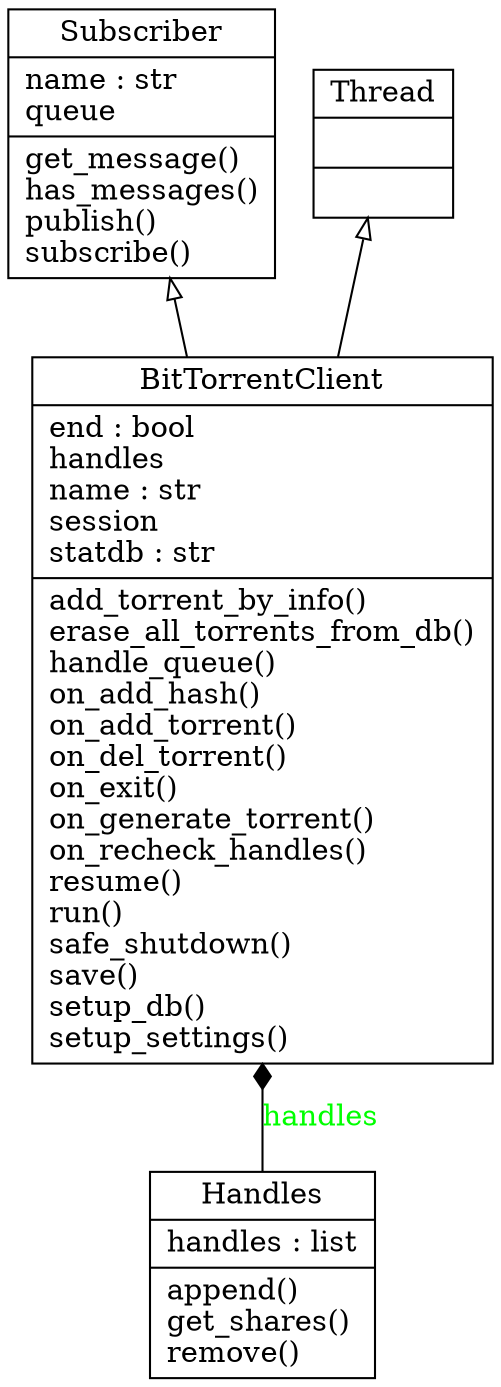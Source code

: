 digraph "classes_bt" {
charset="utf-8"
rankdir=BT
"0" [label="{BitTorrentClient|end : bool\lhandles\lname : str\lsession\lstatdb : str\l|add_torrent_by_info()\lerase_all_torrents_from_db()\lhandle_queue()\lon_add_hash()\lon_add_torrent()\lon_del_torrent()\lon_exit()\lon_generate_torrent()\lon_recheck_handles()\lresume()\lrun()\lsafe_shutdown()\lsave()\lsetup_db()\lsetup_settings()\l}", shape="record"];
"1" [label="{Handles|handles : list\l|append()\lget_shares()\lremove()\l}", shape="record"];
"3" [label="{Subscriber|name : str\lqueue\l|get_message()\lhas_messages()\lpublish()\lsubscribe()\l}", shape="record"];
"4" [label="{Thread|\l|\l}", shape="record"];
"0" -> "3" [arrowhead="empty", arrowtail="none"];
"0" -> "4" [arrowhead="empty", arrowtail="none"];
"1" -> "0" [arrowhead="diamond", arrowtail="none", fontcolor="green", label="handles", style="solid"];
}
